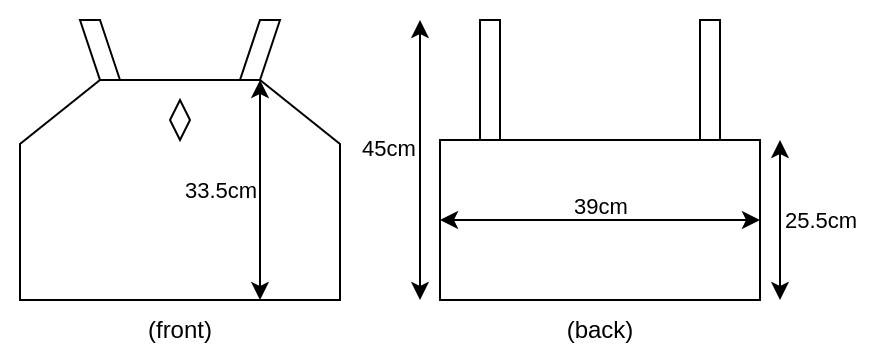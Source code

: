 <mxfile version="26.1.1">
  <diagram name="2025-6-4_双面背心" id="34OOnceuiEhTFBJKsdmN">
    <mxGraphModel dx="862" dy="556" grid="1" gridSize="10" guides="1" tooltips="1" connect="1" arrows="1" fold="1" page="1" pageScale="1" pageWidth="827" pageHeight="1169" math="0" shadow="0">
      <root>
        <mxCell id="0" />
        <mxCell id="1" parent="0" />
        <mxCell id="Bg70O8rT424wRMbpGLh--24" value="" style="rounded=0;whiteSpace=wrap;html=1;strokeColor=none;" vertex="1" parent="1">
          <mxGeometry x="200" y="220" width="440" height="180" as="geometry" />
        </mxCell>
        <mxCell id="Bg70O8rT424wRMbpGLh--2" value="" style="rounded=0;whiteSpace=wrap;html=1;" vertex="1" parent="1">
          <mxGeometry x="420" y="290" width="160" height="80" as="geometry" />
        </mxCell>
        <mxCell id="Bg70O8rT424wRMbpGLh--3" value="" style="rounded=0;whiteSpace=wrap;html=1;" vertex="1" parent="1">
          <mxGeometry x="440" y="230" width="10" height="60" as="geometry" />
        </mxCell>
        <mxCell id="Bg70O8rT424wRMbpGLh--4" value="" style="rounded=0;whiteSpace=wrap;html=1;" vertex="1" parent="1">
          <mxGeometry x="550" y="230" width="10" height="60" as="geometry" />
        </mxCell>
        <mxCell id="Bg70O8rT424wRMbpGLh--5" value="(back)" style="text;html=1;align=center;verticalAlign=middle;whiteSpace=wrap;rounded=0;" vertex="1" parent="1">
          <mxGeometry x="470" y="370" width="60" height="30" as="geometry" />
        </mxCell>
        <mxCell id="Bg70O8rT424wRMbpGLh--6" value="" style="endArrow=classic;startArrow=classic;html=1;rounded=0;exitX=0;exitY=0.5;exitDx=0;exitDy=0;entryX=1;entryY=0.5;entryDx=0;entryDy=0;" edge="1" parent="1" source="Bg70O8rT424wRMbpGLh--2" target="Bg70O8rT424wRMbpGLh--2">
          <mxGeometry width="50" height="50" relative="1" as="geometry">
            <mxPoint x="590" y="360" as="sourcePoint" />
            <mxPoint x="640" y="310" as="targetPoint" />
          </mxGeometry>
        </mxCell>
        <mxCell id="Bg70O8rT424wRMbpGLh--7" value="39cm&lt;div&gt;&lt;br&gt;&lt;/div&gt;" style="edgeLabel;html=1;align=center;verticalAlign=middle;resizable=0;points=[];labelBackgroundColor=none;" vertex="1" connectable="0" parent="Bg70O8rT424wRMbpGLh--6">
          <mxGeometry x="0.498" y="-2" relative="1" as="geometry">
            <mxPoint x="-40" y="-2" as="offset" />
          </mxGeometry>
        </mxCell>
        <mxCell id="Bg70O8rT424wRMbpGLh--8" value="" style="endArrow=classic;startArrow=classic;html=1;rounded=0;" edge="1" parent="1">
          <mxGeometry width="50" height="50" relative="1" as="geometry">
            <mxPoint x="590" y="370" as="sourcePoint" />
            <mxPoint x="590" y="290" as="targetPoint" />
          </mxGeometry>
        </mxCell>
        <mxCell id="Bg70O8rT424wRMbpGLh--9" value="25.5cm" style="edgeLabel;html=1;align=center;verticalAlign=middle;resizable=0;points=[];labelBackgroundColor=none;" vertex="1" connectable="0" parent="Bg70O8rT424wRMbpGLh--8">
          <mxGeometry x="0.041" y="-6" relative="1" as="geometry">
            <mxPoint x="14" y="1" as="offset" />
          </mxGeometry>
        </mxCell>
        <mxCell id="Bg70O8rT424wRMbpGLh--10" value="" style="endArrow=classic;startArrow=classic;html=1;rounded=0;" edge="1" parent="1">
          <mxGeometry width="50" height="50" relative="1" as="geometry">
            <mxPoint x="410" y="370" as="sourcePoint" />
            <mxPoint x="410" y="230" as="targetPoint" />
          </mxGeometry>
        </mxCell>
        <mxCell id="Bg70O8rT424wRMbpGLh--11" value="45cm" style="edgeLabel;html=1;align=center;verticalAlign=middle;resizable=0;points=[];labelBackgroundColor=none;" vertex="1" connectable="0" parent="Bg70O8rT424wRMbpGLh--10">
          <mxGeometry x="0.171" relative="1" as="geometry">
            <mxPoint x="-16" y="6" as="offset" />
          </mxGeometry>
        </mxCell>
        <mxCell id="Bg70O8rT424wRMbpGLh--15" value="" style="shape=loopLimit;whiteSpace=wrap;html=1;size=40;" vertex="1" parent="1">
          <mxGeometry x="210" y="260" width="160" height="110" as="geometry" />
        </mxCell>
        <mxCell id="Bg70O8rT424wRMbpGLh--16" value="" style="endArrow=classic;startArrow=classic;html=1;rounded=0;exitX=0.75;exitY=1;exitDx=0;exitDy=0;entryX=0.75;entryY=0;entryDx=0;entryDy=0;elbow=vertical;" edge="1" parent="1" source="Bg70O8rT424wRMbpGLh--15" target="Bg70O8rT424wRMbpGLh--15">
          <mxGeometry width="50" height="50" relative="1" as="geometry">
            <mxPoint x="380" y="230" as="sourcePoint" />
            <mxPoint x="430" y="180" as="targetPoint" />
          </mxGeometry>
        </mxCell>
        <mxCell id="Bg70O8rT424wRMbpGLh--17" value="33.5cm" style="edgeLabel;html=1;align=center;verticalAlign=middle;resizable=0;points=[];labelBackgroundColor=none;" vertex="1" connectable="0" parent="Bg70O8rT424wRMbpGLh--16">
          <mxGeometry x="0.221" y="-1" relative="1" as="geometry">
            <mxPoint x="-21" y="12" as="offset" />
          </mxGeometry>
        </mxCell>
        <mxCell id="Bg70O8rT424wRMbpGLh--20" value="" style="shape=parallelogram;perimeter=parallelogramPerimeter;whiteSpace=wrap;html=1;fixedSize=1;size=10;rotation=-180;flipV=1;" vertex="1" parent="1">
          <mxGeometry x="240" y="230" width="20" height="30" as="geometry" />
        </mxCell>
        <mxCell id="Bg70O8rT424wRMbpGLh--21" value="" style="shape=parallelogram;perimeter=parallelogramPerimeter;whiteSpace=wrap;html=1;fixedSize=1;size=10;rotation=-180;flipV=0;" vertex="1" parent="1">
          <mxGeometry x="320" y="230" width="20" height="30" as="geometry" />
        </mxCell>
        <mxCell id="Bg70O8rT424wRMbpGLh--22" value="(front&lt;span style=&quot;background-color: transparent; color: light-dark(rgb(0, 0, 0), rgb(255, 255, 255));&quot;&gt;)&lt;/span&gt;" style="text;html=1;align=center;verticalAlign=middle;whiteSpace=wrap;rounded=0;" vertex="1" parent="1">
          <mxGeometry x="260" y="370" width="60" height="30" as="geometry" />
        </mxCell>
        <mxCell id="Bg70O8rT424wRMbpGLh--23" value="" style="rhombus;whiteSpace=wrap;html=1;" vertex="1" parent="1">
          <mxGeometry x="285" y="270" width="10" height="20" as="geometry" />
        </mxCell>
      </root>
    </mxGraphModel>
  </diagram>
</mxfile>
